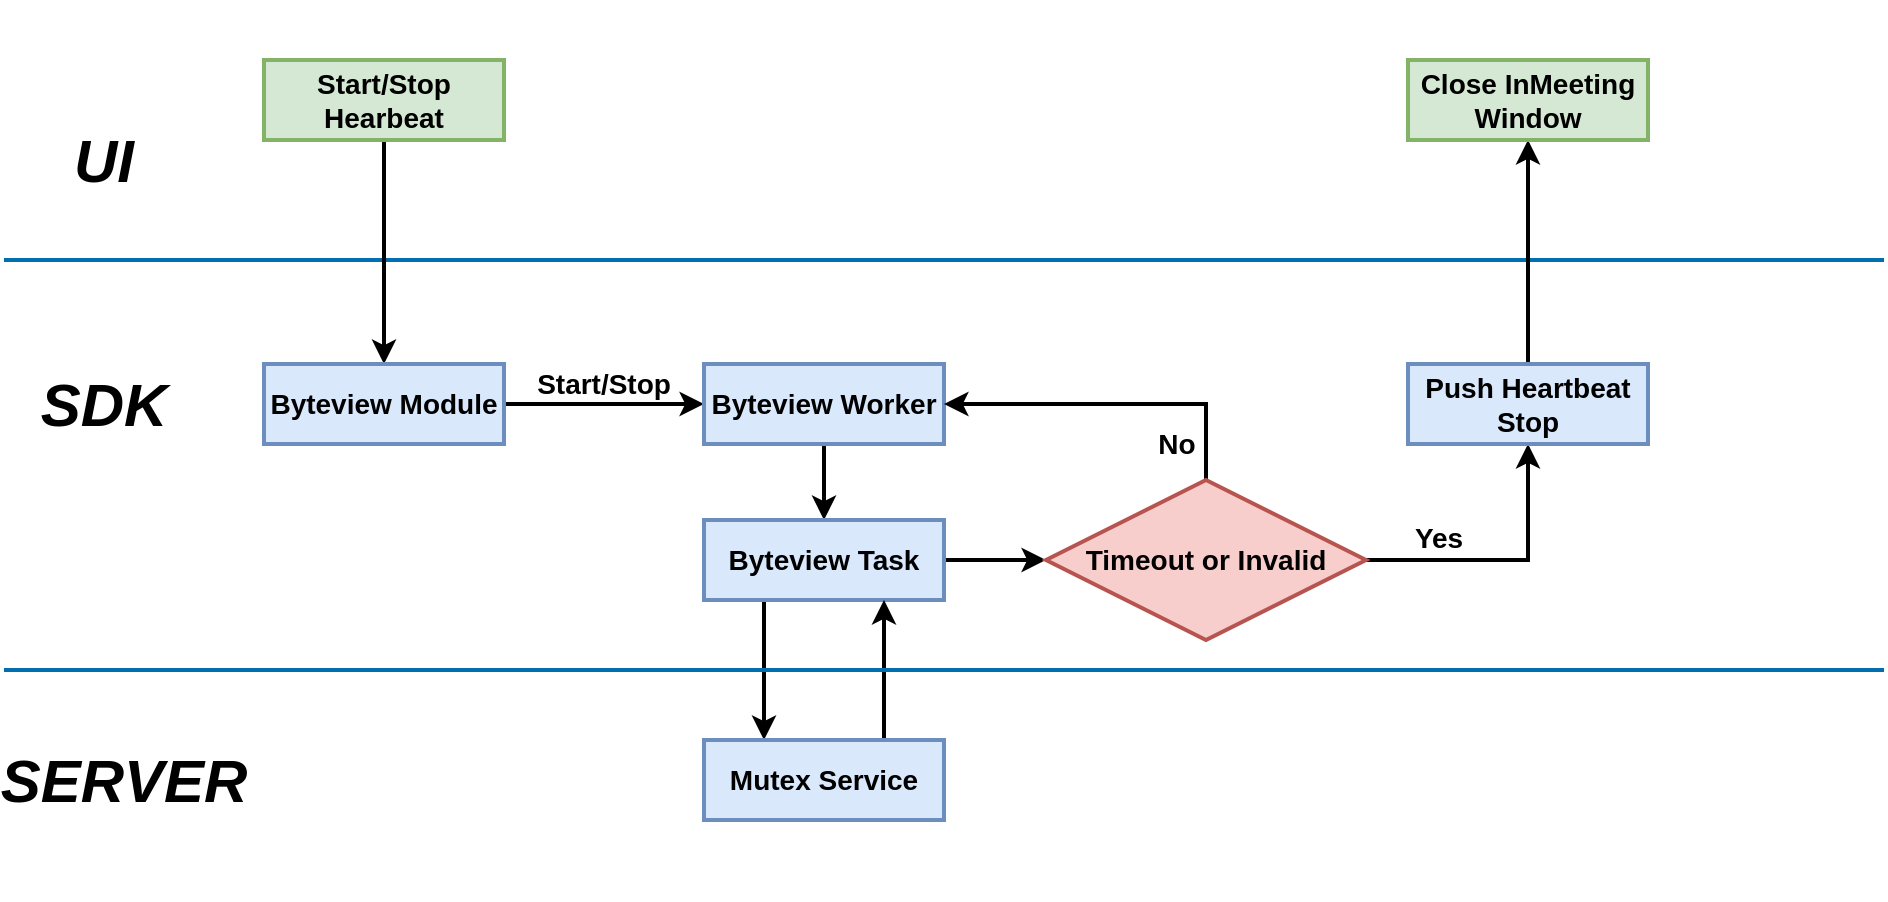 <mxfile version="13.3.0" type="github">
  <diagram id="9gEZrDbee1CZRMEXm1SG" name="Page-1">
    <mxGraphModel dx="1278" dy="1063" grid="1" gridSize="10" guides="1" tooltips="1" connect="1" arrows="1" fold="1" page="1" pageScale="1" pageWidth="850" pageHeight="1100" math="0" shadow="0">
      <root>
        <mxCell id="0" />
        <mxCell id="1" parent="0" />
        <mxCell id="U9adozjTh0LEUF88zTxM-8" value="" style="line;strokeWidth=2;html=1;perimeter=backbonePerimeter;points=[];outlineConnect=0;fillColor=#1ba1e2;strokeColor=#006EAF;fontColor=#ffffff;" parent="1" vertex="1">
          <mxGeometry x="440" y="520" width="940" height="10" as="geometry" />
        </mxCell>
        <mxCell id="U9adozjTh0LEUF88zTxM-1" value="" style="rounded=0;whiteSpace=wrap;html=1;strokeColor=none;" parent="1" vertex="1">
          <mxGeometry x="440" y="190" width="940" height="450" as="geometry" />
        </mxCell>
        <mxCell id="U9adozjTh0LEUF88zTxM-4" value="" style="line;strokeWidth=2;html=1;perimeter=backbonePerimeter;points=[];outlineConnect=0;fillColor=#1ba1e2;strokeColor=#006EAF;fontColor=#ffffff;" parent="1" vertex="1">
          <mxGeometry x="440" y="315" width="940" height="10" as="geometry" />
        </mxCell>
        <mxCell id="U9adozjTh0LEUF88zTxM-5" value="&lt;i&gt;&lt;font style=&quot;font-size: 30px&quot;&gt;UI&lt;/font&gt;&lt;/i&gt;" style="text;html=1;strokeColor=none;fillColor=none;align=center;verticalAlign=middle;whiteSpace=wrap;rounded=0;fontStyle=1" parent="1" vertex="1">
          <mxGeometry x="470" y="260" width="40" height="20" as="geometry" />
        </mxCell>
        <mxCell id="U9adozjTh0LEUF88zTxM-6" value="&lt;i&gt;&lt;font style=&quot;font-size: 30px&quot;&gt;SDK&lt;/font&gt;&lt;/i&gt;" style="text;html=1;strokeColor=none;fillColor=none;align=center;verticalAlign=middle;whiteSpace=wrap;rounded=0;fontStyle=1" parent="1" vertex="1">
          <mxGeometry x="470" y="382" width="40" height="20" as="geometry" />
        </mxCell>
        <mxCell id="U9adozjTh0LEUF88zTxM-7" value="&lt;i&gt;&lt;font style=&quot;font-size: 30px&quot;&gt;SERVER&lt;/font&gt;&lt;/i&gt;" style="text;html=1;strokeColor=none;fillColor=none;align=center;verticalAlign=middle;whiteSpace=wrap;rounded=0;fontStyle=1" parent="1" vertex="1">
          <mxGeometry x="480" y="570" width="40" height="20" as="geometry" />
        </mxCell>
        <mxCell id="xWA1UM95YJs4pF7XfXpX-3" style="edgeStyle=orthogonalEdgeStyle;orthogonalLoop=1;jettySize=auto;html=1;exitX=0.5;exitY=1;exitDx=0;exitDy=0;rounded=0;strokeWidth=2;" edge="1" parent="1" source="xWA1UM95YJs4pF7XfXpX-1" target="xWA1UM95YJs4pF7XfXpX-2">
          <mxGeometry relative="1" as="geometry" />
        </mxCell>
        <mxCell id="xWA1UM95YJs4pF7XfXpX-1" value="&lt;font style=&quot;font-size: 14px&quot;&gt;&lt;b&gt;Start/Stop Hearbeat&lt;/b&gt;&lt;/font&gt;" style="rounded=0;whiteSpace=wrap;html=1;strokeWidth=2;fillColor=#d5e8d4;strokeColor=#82b366;" vertex="1" parent="1">
          <mxGeometry x="570" y="220" width="120" height="40" as="geometry" />
        </mxCell>
        <mxCell id="xWA1UM95YJs4pF7XfXpX-5" value="" style="edgeStyle=orthogonalEdgeStyle;rounded=0;orthogonalLoop=1;jettySize=auto;html=1;strokeWidth=2;" edge="1" parent="1" source="xWA1UM95YJs4pF7XfXpX-2" target="xWA1UM95YJs4pF7XfXpX-4">
          <mxGeometry relative="1" as="geometry">
            <Array as="points">
              <mxPoint x="740" y="392" />
              <mxPoint x="740" y="392" />
            </Array>
          </mxGeometry>
        </mxCell>
        <mxCell id="xWA1UM95YJs4pF7XfXpX-2" value="&lt;span style=&quot;font-size: 14px&quot;&gt;&lt;b&gt;Byteview Module&lt;/b&gt;&lt;/span&gt;" style="rounded=0;whiteSpace=wrap;html=1;strokeWidth=2;fillColor=#dae8fc;strokeColor=#6c8ebf;" vertex="1" parent="1">
          <mxGeometry x="570" y="372" width="120" height="40" as="geometry" />
        </mxCell>
        <mxCell id="xWA1UM95YJs4pF7XfXpX-31" value="" style="edgeStyle=orthogonalEdgeStyle;curved=1;rounded=0;orthogonalLoop=1;jettySize=auto;html=1;strokeWidth=2;" edge="1" parent="1" source="xWA1UM95YJs4pF7XfXpX-4" target="xWA1UM95YJs4pF7XfXpX-30">
          <mxGeometry relative="1" as="geometry" />
        </mxCell>
        <mxCell id="xWA1UM95YJs4pF7XfXpX-4" value="&lt;span style=&quot;font-size: 14px&quot;&gt;&lt;b&gt;Byteview Worker&lt;/b&gt;&lt;/span&gt;" style="rounded=0;whiteSpace=wrap;html=1;strokeWidth=2;fillColor=#dae8fc;strokeColor=#6c8ebf;" vertex="1" parent="1">
          <mxGeometry x="790" y="372" width="120" height="40" as="geometry" />
        </mxCell>
        <mxCell id="xWA1UM95YJs4pF7XfXpX-33" style="rounded=0;orthogonalLoop=1;jettySize=auto;html=1;exitX=0.25;exitY=1;exitDx=0;exitDy=0;entryX=0.25;entryY=0;entryDx=0;entryDy=0;strokeWidth=2;" edge="1" parent="1" source="xWA1UM95YJs4pF7XfXpX-30" target="xWA1UM95YJs4pF7XfXpX-11">
          <mxGeometry relative="1" as="geometry" />
        </mxCell>
        <mxCell id="xWA1UM95YJs4pF7XfXpX-36" value="" style="edgeStyle=none;rounded=0;orthogonalLoop=1;jettySize=auto;html=1;strokeWidth=2;entryX=0;entryY=0.5;entryDx=0;entryDy=0;" edge="1" parent="1" source="xWA1UM95YJs4pF7XfXpX-30" target="xWA1UM95YJs4pF7XfXpX-37">
          <mxGeometry relative="1" as="geometry">
            <mxPoint x="990" y="470" as="targetPoint" />
          </mxGeometry>
        </mxCell>
        <mxCell id="xWA1UM95YJs4pF7XfXpX-30" value="&lt;span style=&quot;font-size: 14px&quot;&gt;&lt;b&gt;Byteview Task&lt;/b&gt;&lt;/span&gt;" style="rounded=0;whiteSpace=wrap;html=1;strokeWidth=2;fillColor=#dae8fc;strokeColor=#6c8ebf;" vertex="1" parent="1">
          <mxGeometry x="790" y="450" width="120" height="40" as="geometry" />
        </mxCell>
        <mxCell id="xWA1UM95YJs4pF7XfXpX-6" value="&lt;font style=&quot;font-size: 14px&quot;&gt;&lt;b&gt;Start/Stop&lt;/b&gt;&lt;/font&gt;" style="text;html=1;strokeColor=none;fillColor=none;align=center;verticalAlign=middle;whiteSpace=wrap;rounded=0;" vertex="1" parent="1">
          <mxGeometry x="720" y="372" width="40" height="20" as="geometry" />
        </mxCell>
        <mxCell id="xWA1UM95YJs4pF7XfXpX-34" style="edgeStyle=none;rounded=0;orthogonalLoop=1;jettySize=auto;html=1;exitX=0.75;exitY=0;exitDx=0;exitDy=0;entryX=0.75;entryY=1;entryDx=0;entryDy=0;strokeWidth=2;" edge="1" parent="1" source="xWA1UM95YJs4pF7XfXpX-11" target="xWA1UM95YJs4pF7XfXpX-30">
          <mxGeometry relative="1" as="geometry" />
        </mxCell>
        <mxCell id="xWA1UM95YJs4pF7XfXpX-11" value="&lt;span style=&quot;font-size: 14px&quot;&gt;&lt;b&gt;Mutex Service&lt;/b&gt;&lt;/span&gt;" style="rounded=0;whiteSpace=wrap;html=1;strokeWidth=2;fillColor=#dae8fc;strokeColor=#6c8ebf;" vertex="1" parent="1">
          <mxGeometry x="790" y="560" width="120" height="40" as="geometry" />
        </mxCell>
        <mxCell id="xWA1UM95YJs4pF7XfXpX-38" style="edgeStyle=orthogonalEdgeStyle;rounded=0;orthogonalLoop=1;jettySize=auto;html=1;exitX=0.5;exitY=0;exitDx=0;exitDy=0;entryX=1;entryY=0.5;entryDx=0;entryDy=0;strokeWidth=2;" edge="1" parent="1" source="xWA1UM95YJs4pF7XfXpX-37" target="xWA1UM95YJs4pF7XfXpX-4">
          <mxGeometry relative="1" as="geometry" />
        </mxCell>
        <mxCell id="xWA1UM95YJs4pF7XfXpX-41" style="edgeStyle=orthogonalEdgeStyle;rounded=0;orthogonalLoop=1;jettySize=auto;html=1;exitX=1;exitY=0.5;exitDx=0;exitDy=0;entryX=0.5;entryY=1;entryDx=0;entryDy=0;strokeWidth=2;" edge="1" parent="1" source="xWA1UM95YJs4pF7XfXpX-37" target="xWA1UM95YJs4pF7XfXpX-40">
          <mxGeometry relative="1" as="geometry" />
        </mxCell>
        <mxCell id="xWA1UM95YJs4pF7XfXpX-37" value="&lt;font style=&quot;font-size: 14px&quot;&gt;&lt;b&gt;Timeout or Invalid&lt;/b&gt;&lt;/font&gt;" style="rhombus;whiteSpace=wrap;html=1;strokeWidth=2;fillColor=#f8cecc;strokeColor=#b85450;" vertex="1" parent="1">
          <mxGeometry x="961" y="430" width="160" height="80" as="geometry" />
        </mxCell>
        <mxCell id="xWA1UM95YJs4pF7XfXpX-39" value="&lt;font style=&quot;font-size: 14px&quot;&gt;&lt;b&gt;No&lt;/b&gt;&lt;/font&gt;" style="text;html=1;align=center;verticalAlign=middle;resizable=0;points=[];autosize=1;" vertex="1" parent="1">
          <mxGeometry x="1011" y="402" width="30" height="20" as="geometry" />
        </mxCell>
        <mxCell id="xWA1UM95YJs4pF7XfXpX-44" style="edgeStyle=orthogonalEdgeStyle;rounded=0;orthogonalLoop=1;jettySize=auto;html=1;exitX=0.5;exitY=0;exitDx=0;exitDy=0;strokeWidth=2;entryX=0.5;entryY=1;entryDx=0;entryDy=0;" edge="1" parent="1" source="xWA1UM95YJs4pF7XfXpX-40" target="xWA1UM95YJs4pF7XfXpX-45">
          <mxGeometry relative="1" as="geometry">
            <mxPoint x="1202" y="280" as="targetPoint" />
          </mxGeometry>
        </mxCell>
        <mxCell id="xWA1UM95YJs4pF7XfXpX-40" value="&lt;span style=&quot;font-size: 14px&quot;&gt;&lt;b&gt;Push Heartbeat Stop&lt;/b&gt;&lt;/span&gt;" style="rounded=0;whiteSpace=wrap;html=1;strokeWidth=2;fillColor=#dae8fc;strokeColor=#6c8ebf;" vertex="1" parent="1">
          <mxGeometry x="1142" y="372" width="120" height="40" as="geometry" />
        </mxCell>
        <mxCell id="xWA1UM95YJs4pF7XfXpX-43" value="&lt;span style=&quot;font-size: 14px&quot;&gt;&lt;b&gt;Yes&lt;/b&gt;&lt;/span&gt;" style="text;html=1;align=center;verticalAlign=middle;resizable=0;points=[];autosize=1;" vertex="1" parent="1">
          <mxGeometry x="1137" y="449" width="40" height="20" as="geometry" />
        </mxCell>
        <mxCell id="xWA1UM95YJs4pF7XfXpX-45" value="&lt;span style=&quot;font-size: 14px&quot;&gt;&lt;b&gt;Close InMeeting Window&lt;/b&gt;&lt;/span&gt;" style="rounded=0;whiteSpace=wrap;html=1;strokeWidth=2;fillColor=#d5e8d4;strokeColor=#82b366;" vertex="1" parent="1">
          <mxGeometry x="1142" y="220" width="120" height="40" as="geometry" />
        </mxCell>
        <mxCell id="xWA1UM95YJs4pF7XfXpX-48" value="" style="line;strokeWidth=2;html=1;perimeter=backbonePerimeter;points=[];outlineConnect=0;fillColor=#1ba1e2;strokeColor=#006EAF;fontColor=#ffffff;" vertex="1" parent="1">
          <mxGeometry x="440" y="520" width="940" height="10" as="geometry" />
        </mxCell>
      </root>
    </mxGraphModel>
  </diagram>
</mxfile>
